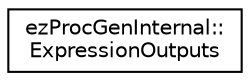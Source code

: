 digraph "Graphical Class Hierarchy"
{
 // LATEX_PDF_SIZE
  edge [fontname="Helvetica",fontsize="10",labelfontname="Helvetica",labelfontsize="10"];
  node [fontname="Helvetica",fontsize="10",shape=record];
  rankdir="LR";
  Node0 [label="ezProcGenInternal::\lExpressionOutputs",height=0.2,width=0.4,color="black", fillcolor="white", style="filled",URL="$dd/d35/structez_proc_gen_internal_1_1_expression_outputs.htm",tooltip=" "];
}

